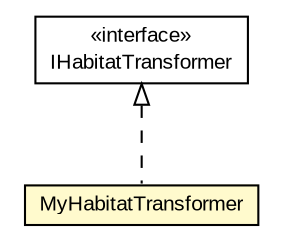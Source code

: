 #!/usr/local/bin/dot
#
# Class diagram 
# Generated by UMLGraph version R5_6-24-gf6e263 (http://www.umlgraph.org/)
#

digraph G {
	edge [fontname="arial",fontsize=10,labelfontname="arial",labelfontsize=10];
	node [fontname="arial",fontsize=10,shape=plaintext];
	nodesep=0.25;
	ranksep=0.5;
	// edu.arizona.biosemantics.semanticmarkup.markupelement.habitatDescr.transform.MyHabitatTransformer
	c102105 [label=<<table title="edu.arizona.biosemantics.semanticmarkup.markupelement.habitatDescr.transform.MyHabitatTransformer" border="0" cellborder="1" cellspacing="0" cellpadding="2" port="p" bgcolor="lemonChiffon" href="./MyHabitatTransformer.html">
		<tr><td><table border="0" cellspacing="0" cellpadding="1">
<tr><td align="center" balign="center"> MyHabitatTransformer </td></tr>
		</table></td></tr>
		</table>>, URL="./MyHabitatTransformer.html", fontname="arial", fontcolor="black", fontsize=10.0];
	// edu.arizona.biosemantics.semanticmarkup.markupelement.habitatDescr.transform.IHabitatTransformer
	c102106 [label=<<table title="edu.arizona.biosemantics.semanticmarkup.markupelement.habitatDescr.transform.IHabitatTransformer" border="0" cellborder="1" cellspacing="0" cellpadding="2" port="p" href="./IHabitatTransformer.html">
		<tr><td><table border="0" cellspacing="0" cellpadding="1">
<tr><td align="center" balign="center"> &#171;interface&#187; </td></tr>
<tr><td align="center" balign="center"> IHabitatTransformer </td></tr>
		</table></td></tr>
		</table>>, URL="./IHabitatTransformer.html", fontname="arial", fontcolor="black", fontsize=10.0];
	//edu.arizona.biosemantics.semanticmarkup.markupelement.habitatDescr.transform.MyHabitatTransformer implements edu.arizona.biosemantics.semanticmarkup.markupelement.habitatDescr.transform.IHabitatTransformer
	c102106:p -> c102105:p [dir=back,arrowtail=empty,style=dashed];
}

